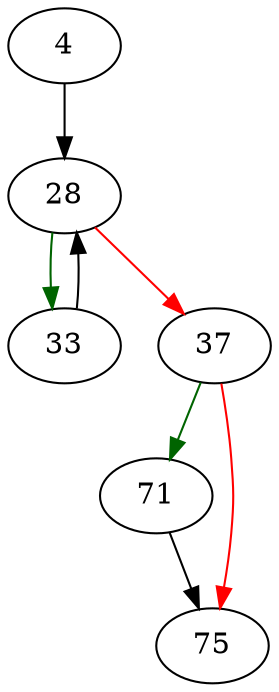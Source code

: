 strict digraph "pcache1Rekey" {
	// Node definitions.
	4 [entry=true];
	28;
	33;
	37;
	71;
	75;

	// Edge definitions.
	4 -> 28;
	28 -> 33 [
		color=darkgreen
		cond=true
	];
	28 -> 37 [
		color=red
		cond=false
	];
	33 -> 28;
	37 -> 71 [
		color=darkgreen
		cond=true
	];
	37 -> 75 [
		color=red
		cond=false
	];
	71 -> 75;
}